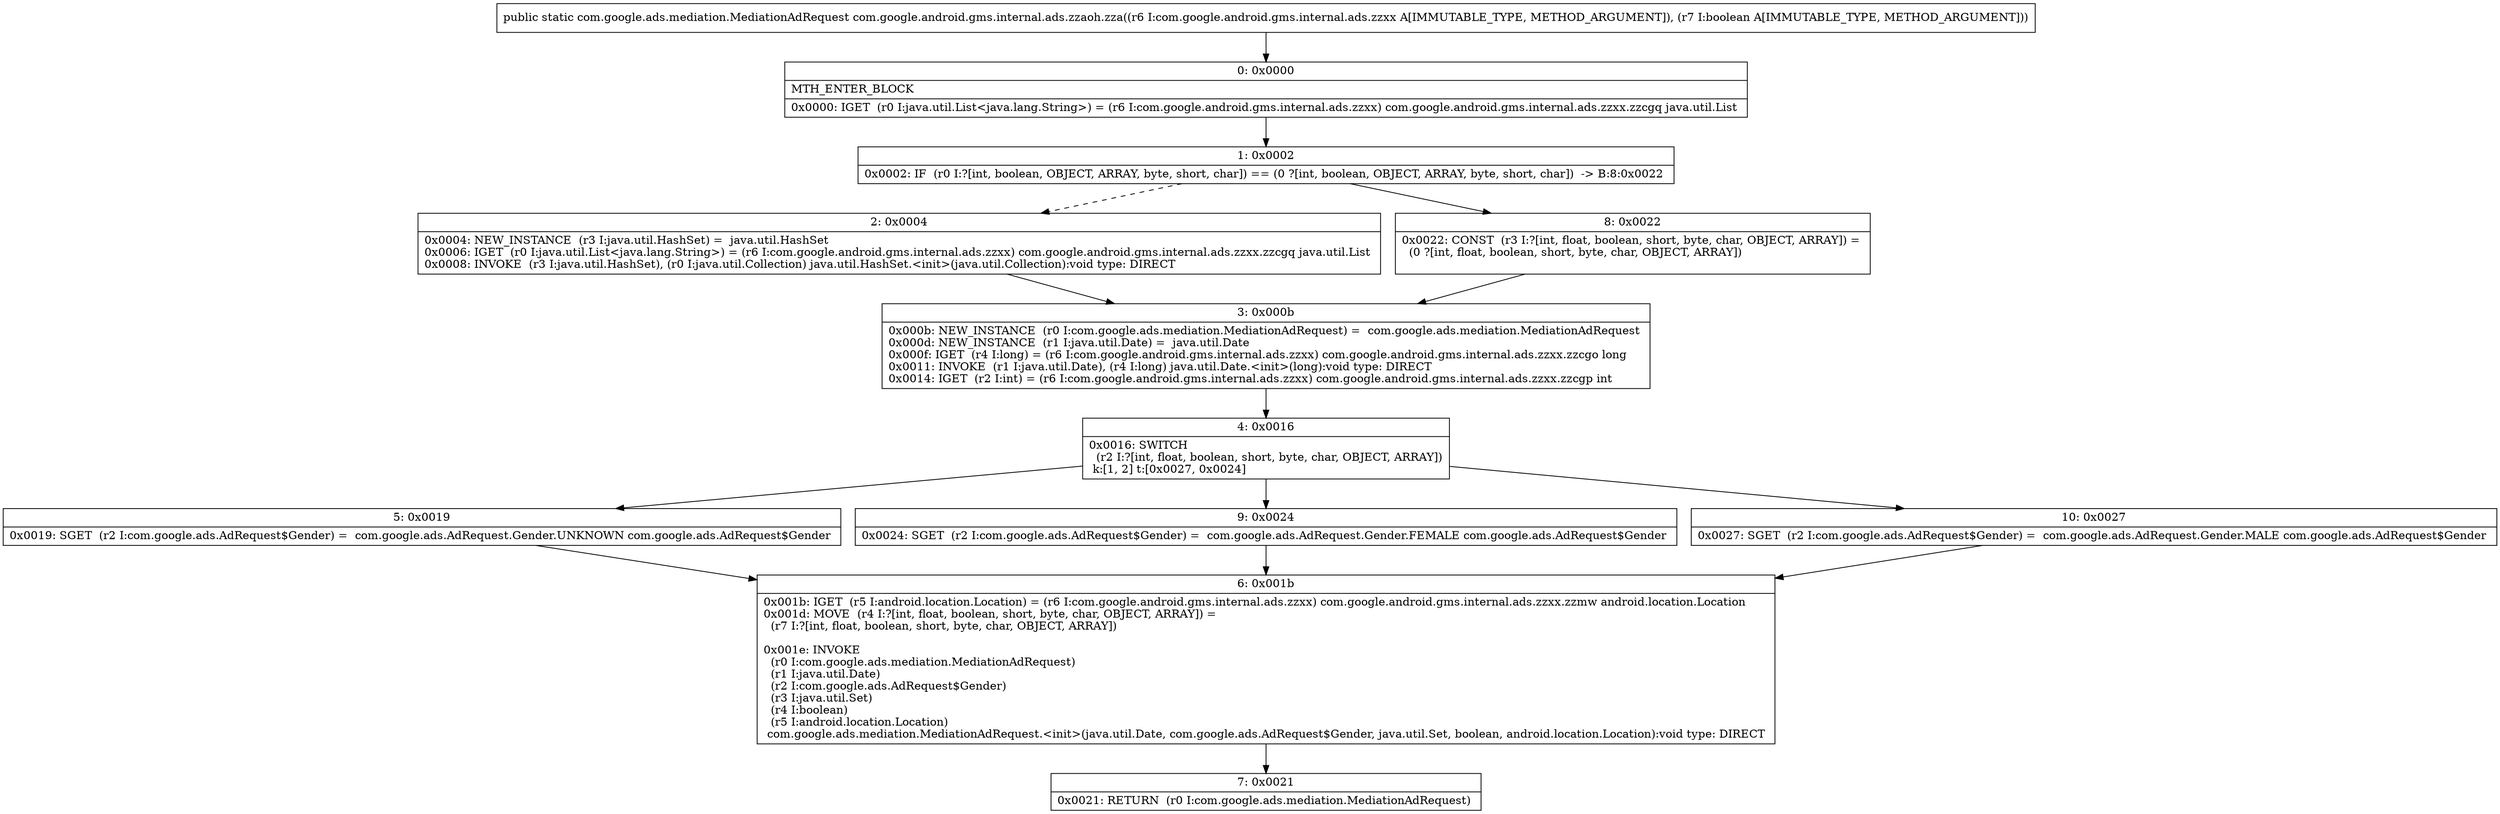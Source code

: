 digraph "CFG forcom.google.android.gms.internal.ads.zzaoh.zza(Lcom\/google\/android\/gms\/internal\/ads\/zzxx;Z)Lcom\/google\/ads\/mediation\/MediationAdRequest;" {
Node_0 [shape=record,label="{0\:\ 0x0000|MTH_ENTER_BLOCK\l|0x0000: IGET  (r0 I:java.util.List\<java.lang.String\>) = (r6 I:com.google.android.gms.internal.ads.zzxx) com.google.android.gms.internal.ads.zzxx.zzcgq java.util.List \l}"];
Node_1 [shape=record,label="{1\:\ 0x0002|0x0002: IF  (r0 I:?[int, boolean, OBJECT, ARRAY, byte, short, char]) == (0 ?[int, boolean, OBJECT, ARRAY, byte, short, char])  \-\> B:8:0x0022 \l}"];
Node_2 [shape=record,label="{2\:\ 0x0004|0x0004: NEW_INSTANCE  (r3 I:java.util.HashSet) =  java.util.HashSet \l0x0006: IGET  (r0 I:java.util.List\<java.lang.String\>) = (r6 I:com.google.android.gms.internal.ads.zzxx) com.google.android.gms.internal.ads.zzxx.zzcgq java.util.List \l0x0008: INVOKE  (r3 I:java.util.HashSet), (r0 I:java.util.Collection) java.util.HashSet.\<init\>(java.util.Collection):void type: DIRECT \l}"];
Node_3 [shape=record,label="{3\:\ 0x000b|0x000b: NEW_INSTANCE  (r0 I:com.google.ads.mediation.MediationAdRequest) =  com.google.ads.mediation.MediationAdRequest \l0x000d: NEW_INSTANCE  (r1 I:java.util.Date) =  java.util.Date \l0x000f: IGET  (r4 I:long) = (r6 I:com.google.android.gms.internal.ads.zzxx) com.google.android.gms.internal.ads.zzxx.zzcgo long \l0x0011: INVOKE  (r1 I:java.util.Date), (r4 I:long) java.util.Date.\<init\>(long):void type: DIRECT \l0x0014: IGET  (r2 I:int) = (r6 I:com.google.android.gms.internal.ads.zzxx) com.google.android.gms.internal.ads.zzxx.zzcgp int \l}"];
Node_4 [shape=record,label="{4\:\ 0x0016|0x0016: SWITCH  \l  (r2 I:?[int, float, boolean, short, byte, char, OBJECT, ARRAY])\l k:[1, 2] t:[0x0027, 0x0024] \l}"];
Node_5 [shape=record,label="{5\:\ 0x0019|0x0019: SGET  (r2 I:com.google.ads.AdRequest$Gender) =  com.google.ads.AdRequest.Gender.UNKNOWN com.google.ads.AdRequest$Gender \l}"];
Node_6 [shape=record,label="{6\:\ 0x001b|0x001b: IGET  (r5 I:android.location.Location) = (r6 I:com.google.android.gms.internal.ads.zzxx) com.google.android.gms.internal.ads.zzxx.zzmw android.location.Location \l0x001d: MOVE  (r4 I:?[int, float, boolean, short, byte, char, OBJECT, ARRAY]) = \l  (r7 I:?[int, float, boolean, short, byte, char, OBJECT, ARRAY])\l \l0x001e: INVOKE  \l  (r0 I:com.google.ads.mediation.MediationAdRequest)\l  (r1 I:java.util.Date)\l  (r2 I:com.google.ads.AdRequest$Gender)\l  (r3 I:java.util.Set)\l  (r4 I:boolean)\l  (r5 I:android.location.Location)\l com.google.ads.mediation.MediationAdRequest.\<init\>(java.util.Date, com.google.ads.AdRequest$Gender, java.util.Set, boolean, android.location.Location):void type: DIRECT \l}"];
Node_7 [shape=record,label="{7\:\ 0x0021|0x0021: RETURN  (r0 I:com.google.ads.mediation.MediationAdRequest) \l}"];
Node_8 [shape=record,label="{8\:\ 0x0022|0x0022: CONST  (r3 I:?[int, float, boolean, short, byte, char, OBJECT, ARRAY]) = \l  (0 ?[int, float, boolean, short, byte, char, OBJECT, ARRAY])\l \l}"];
Node_9 [shape=record,label="{9\:\ 0x0024|0x0024: SGET  (r2 I:com.google.ads.AdRequest$Gender) =  com.google.ads.AdRequest.Gender.FEMALE com.google.ads.AdRequest$Gender \l}"];
Node_10 [shape=record,label="{10\:\ 0x0027|0x0027: SGET  (r2 I:com.google.ads.AdRequest$Gender) =  com.google.ads.AdRequest.Gender.MALE com.google.ads.AdRequest$Gender \l}"];
MethodNode[shape=record,label="{public static com.google.ads.mediation.MediationAdRequest com.google.android.gms.internal.ads.zzaoh.zza((r6 I:com.google.android.gms.internal.ads.zzxx A[IMMUTABLE_TYPE, METHOD_ARGUMENT]), (r7 I:boolean A[IMMUTABLE_TYPE, METHOD_ARGUMENT])) }"];
MethodNode -> Node_0;
Node_0 -> Node_1;
Node_1 -> Node_2[style=dashed];
Node_1 -> Node_8;
Node_2 -> Node_3;
Node_3 -> Node_4;
Node_4 -> Node_5;
Node_4 -> Node_9;
Node_4 -> Node_10;
Node_5 -> Node_6;
Node_6 -> Node_7;
Node_8 -> Node_3;
Node_9 -> Node_6;
Node_10 -> Node_6;
}

